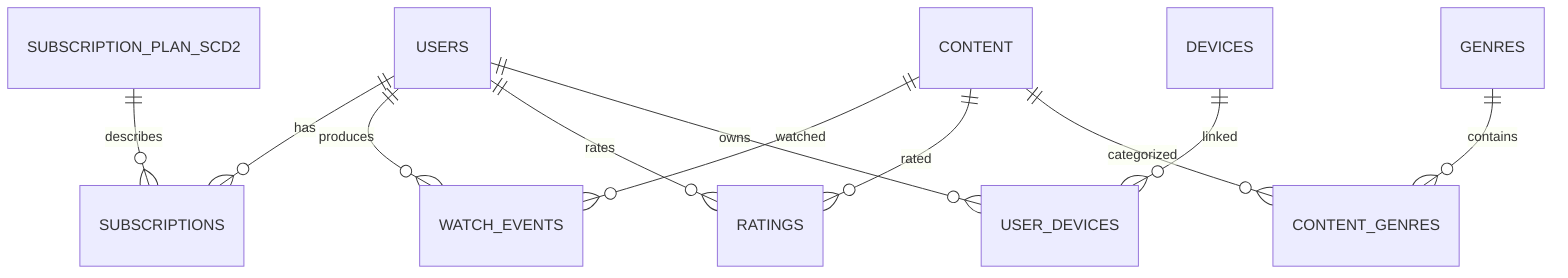 erDiagram
    USERS ||--o{ SUBSCRIPTIONS : has
    USERS ||--o{ WATCH_EVENTS : produces
    USERS ||--o{ RATINGS : rates
    USERS ||--o{ USER_DEVICES : owns
    DEVICES ||--o{ USER_DEVICES : linked
    CONTENT ||--o{ WATCH_EVENTS : watched
    CONTENT ||--o{ RATINGS : rated
    CONTENT ||--o{ CONTENT_GENRES : categorized
    GENRES ||--o{ CONTENT_GENRES : contains
    SUBSCRIPTION_PLAN_SCD2 ||--o{ SUBSCRIPTIONS : describes